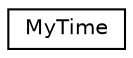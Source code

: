 digraph "Graphical Class Hierarchy"
{
 // LATEX_PDF_SIZE
  edge [fontname="Helvetica",fontsize="10",labelfontname="Helvetica",labelfontsize="10"];
  node [fontname="Helvetica",fontsize="10",shape=record];
  rankdir="LR";
  Node0 [label="MyTime",height=0.2,width=0.4,color="black", fillcolor="white", style="filled",URL="$class_my_time.html",tooltip="The elapsed time between frames."];
}

